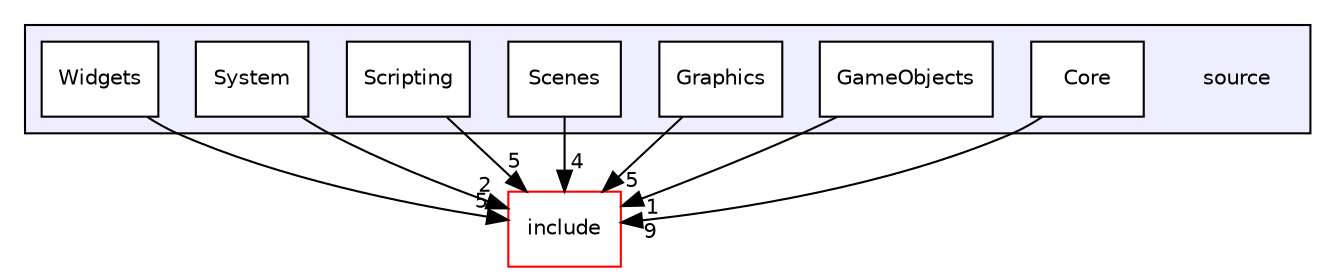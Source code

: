 digraph "C:/Users/folae/Documents/Code/Big-Projects/ScriptWizards/SmallGameLibrary/source" {
  compound=true
  node [ fontsize="10", fontname="Helvetica"];
  edge [ labelfontsize="10", labelfontname="Helvetica"];
  subgraph clusterdir_b2f33c71d4aa5e7af42a1ca61ff5af1b {
    graph [ bgcolor="#eeeeff", pencolor="black", label="" URL="dir_b2f33c71d4aa5e7af42a1ca61ff5af1b.html"];
    dir_b2f33c71d4aa5e7af42a1ca61ff5af1b [shape=plaintext label="source"];
  dir_1f10682fec53f0772108851bfcef2e4d [shape=box label="Core" fillcolor="white" style="filled" URL="dir_1f10682fec53f0772108851bfcef2e4d.html"];
  dir_c1636cf3a5cdf19b8523f29150fc01fd [shape=box label="GameObjects" fillcolor="white" style="filled" URL="dir_c1636cf3a5cdf19b8523f29150fc01fd.html"];
  dir_0c38eae9d0bfbbcaabb93b75be68a08d [shape=box label="Graphics" fillcolor="white" style="filled" URL="dir_0c38eae9d0bfbbcaabb93b75be68a08d.html"];
  dir_fb865effb56a20df3ba614bd2f26a7a0 [shape=box label="Scenes" fillcolor="white" style="filled" URL="dir_fb865effb56a20df3ba614bd2f26a7a0.html"];
  dir_026e206e8da2982416d6f86d6ddf0934 [shape=box label="Scripting" fillcolor="white" style="filled" URL="dir_026e206e8da2982416d6f86d6ddf0934.html"];
  dir_60fd6fe4baace88c2d6f0c7f797e0799 [shape=box label="System" fillcolor="white" style="filled" URL="dir_60fd6fe4baace88c2d6f0c7f797e0799.html"];
  dir_0d1264aa250640d99a57ae752fd71494 [shape=box label="Widgets" fillcolor="white" style="filled" URL="dir_0d1264aa250640d99a57ae752fd71494.html"];
  }
  dir_d44c64559bbebec7f509842c48db8b23 [shape=box label="include" fillcolor="white" style="filled" color="red" URL="dir_d44c64559bbebec7f509842c48db8b23.html"];
  dir_026e206e8da2982416d6f86d6ddf0934->dir_d44c64559bbebec7f509842c48db8b23 [headlabel="5", labeldistance=1.5 headhref="dir_000016_000001.html"];
  dir_0c38eae9d0bfbbcaabb93b75be68a08d->dir_d44c64559bbebec7f509842c48db8b23 [headlabel="5", labeldistance=1.5 headhref="dir_000014_000001.html"];
  dir_0d1264aa250640d99a57ae752fd71494->dir_d44c64559bbebec7f509842c48db8b23 [headlabel="5", labeldistance=1.5 headhref="dir_000018_000001.html"];
  dir_1f10682fec53f0772108851bfcef2e4d->dir_d44c64559bbebec7f509842c48db8b23 [headlabel="9", labeldistance=1.5 headhref="dir_000012_000001.html"];
  dir_60fd6fe4baace88c2d6f0c7f797e0799->dir_d44c64559bbebec7f509842c48db8b23 [headlabel="2", labeldistance=1.5 headhref="dir_000017_000001.html"];
  dir_c1636cf3a5cdf19b8523f29150fc01fd->dir_d44c64559bbebec7f509842c48db8b23 [headlabel="1", labeldistance=1.5 headhref="dir_000013_000001.html"];
  dir_fb865effb56a20df3ba614bd2f26a7a0->dir_d44c64559bbebec7f509842c48db8b23 [headlabel="4", labeldistance=1.5 headhref="dir_000015_000001.html"];
}
